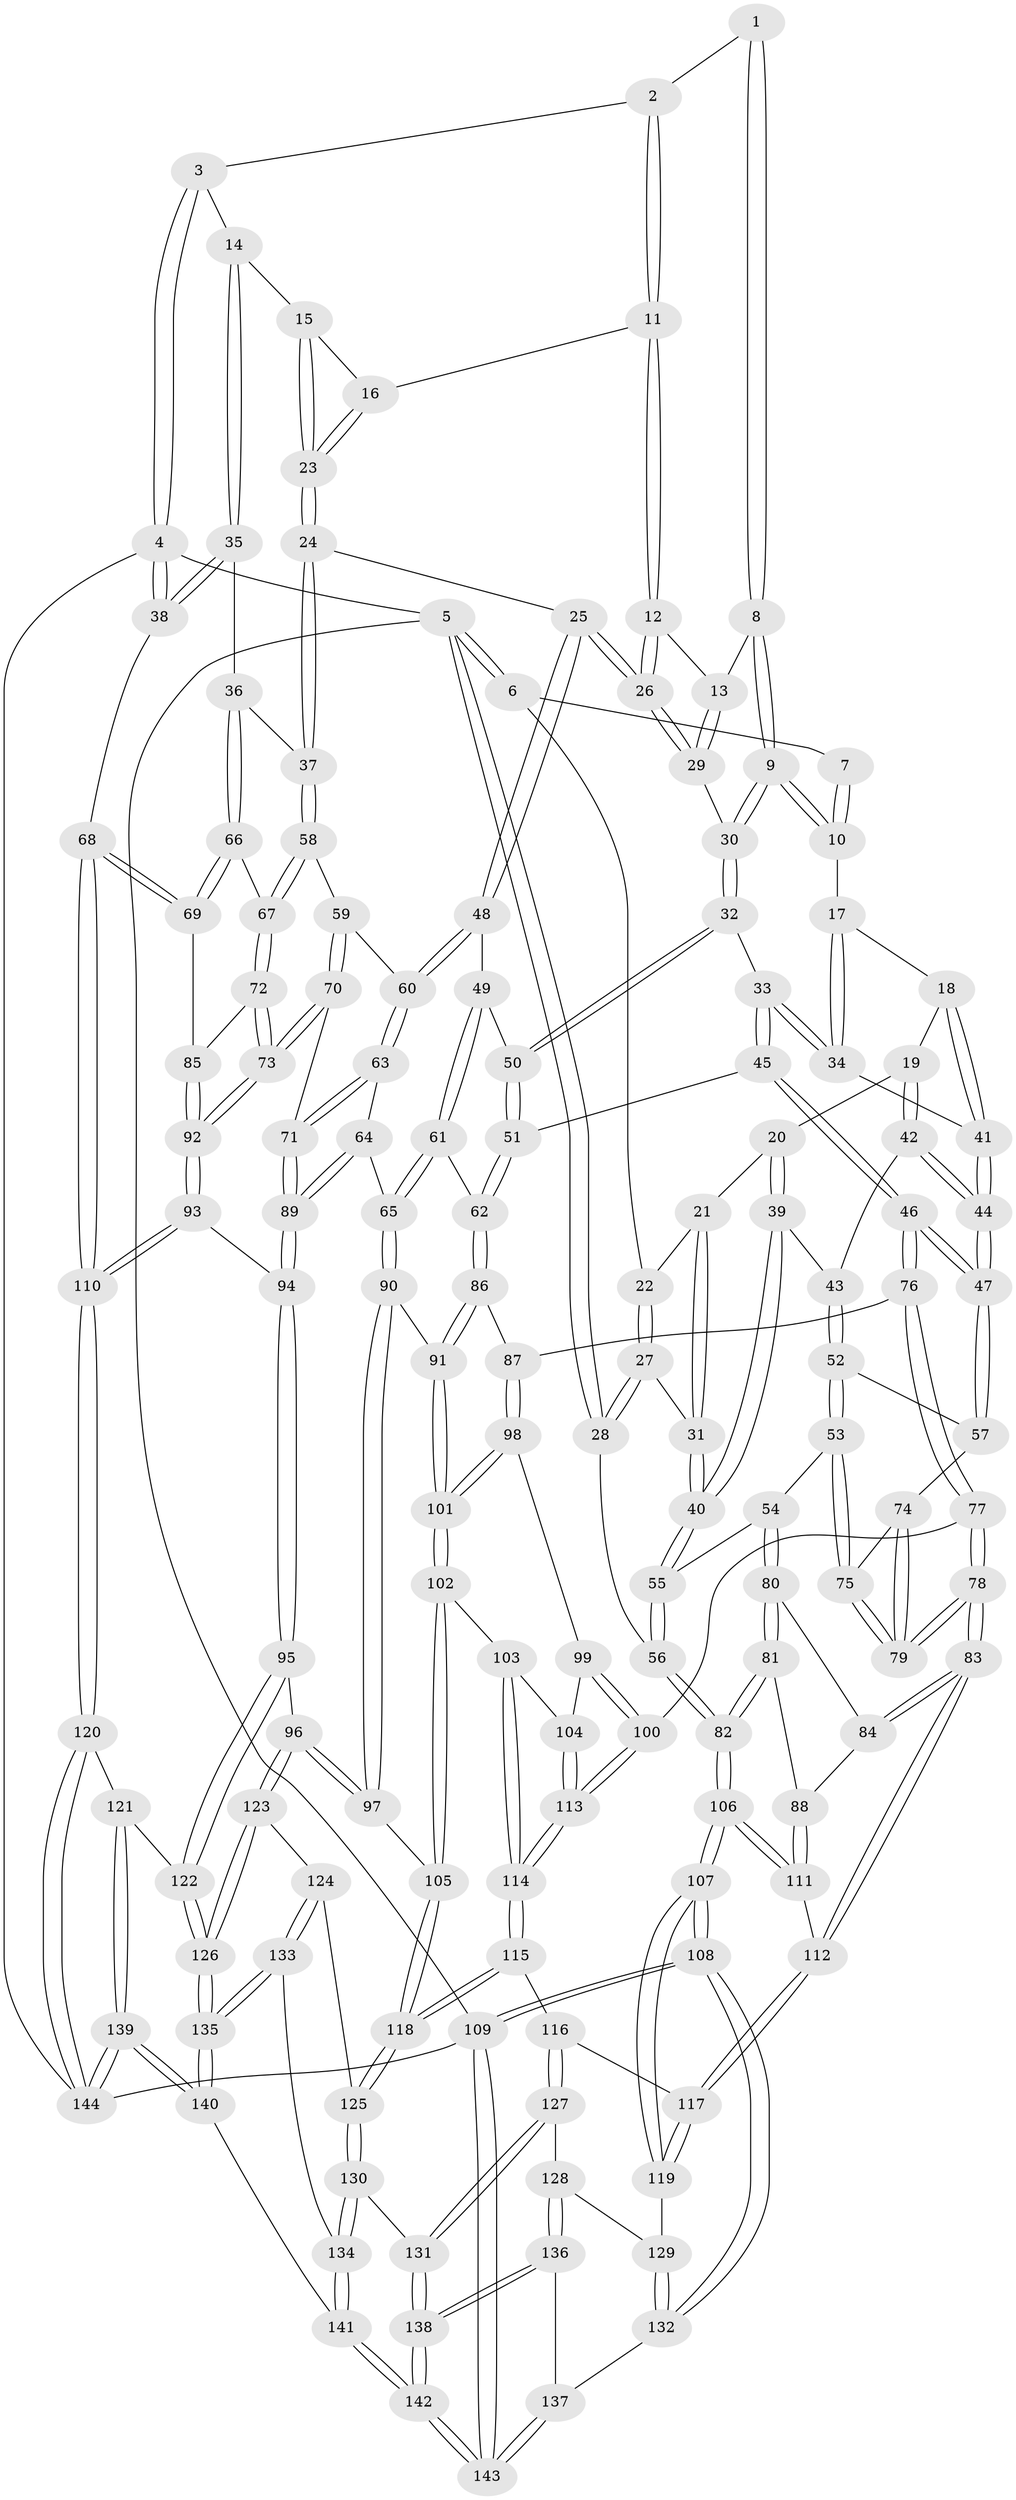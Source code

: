 // Generated by graph-tools (version 1.1) at 2025/11/02/27/25 16:11:54]
// undirected, 144 vertices, 357 edges
graph export_dot {
graph [start="1"]
  node [color=gray90,style=filled];
  1 [pos="+0.7241251671120413+0"];
  2 [pos="+0.7774573896458102+0"];
  3 [pos="+0.9318144053093139+0"];
  4 [pos="+1+0"];
  5 [pos="+0+0"];
  6 [pos="+0.13333812081546845+0"];
  7 [pos="+0.48306973556811855+0"];
  8 [pos="+0.621157723817787+0.0549727075216298"];
  9 [pos="+0.5229379832798424+0.09065395929862699"];
  10 [pos="+0.46376798159476+0.060339280486520444"];
  11 [pos="+0.7935720701763984+0"];
  12 [pos="+0.7366232610595553+0.0807013025698855"];
  13 [pos="+0.6299494855339154+0.0676371015763244"];
  14 [pos="+0.9539875812134364+0.10862160332691911"];
  15 [pos="+0.9103246227210623+0.09441775640162652"];
  16 [pos="+0.835757654503669+0.021189556546728282"];
  17 [pos="+0.4635647224176686+0.060476339327981486"];
  18 [pos="+0.34926006776920054+0.09713992000490286"];
  19 [pos="+0.3208822545940131+0.09199008521860043"];
  20 [pos="+0.2949549540803297+0.0815735024671034"];
  21 [pos="+0.2059569015038137+0"];
  22 [pos="+0.1802405282067241+0"];
  23 [pos="+0.8037386706897378+0.1652886532550932"];
  24 [pos="+0.7960068040428318+0.17884283714672858"];
  25 [pos="+0.7497504039820029+0.19764411047576627"];
  26 [pos="+0.7461659242116113+0.1929024447367142"];
  27 [pos="+0.048592055290496726+0.1360385168686373"];
  28 [pos="+0+0.031170248961139572"];
  29 [pos="+0.65633203135587+0.1432602439726666"];
  30 [pos="+0.5551985209086352+0.19044468484782526"];
  31 [pos="+0.12061316828251305+0.20387721764932043"];
  32 [pos="+0.5524207436759868+0.20177681395493724"];
  33 [pos="+0.4607368263385259+0.21706236231173595"];
  34 [pos="+0.4488787086432908+0.20928641868621897"];
  35 [pos="+1+0.20636059763951126"];
  36 [pos="+1+0.23169492641979383"];
  37 [pos="+0.988655480264724+0.23105691712278562"];
  38 [pos="+1+0.19823939360774923"];
  39 [pos="+0.2635989476583855+0.14146888770926594"];
  40 [pos="+0.1295972123789356+0.23789967478827057"];
  41 [pos="+0.3969077490875584+0.20666123934377195"];
  42 [pos="+0.32075154703608055+0.24854046059319854"];
  43 [pos="+0.27817809980806235+0.23934169502648306"];
  44 [pos="+0.3473828572601578+0.2657136654171635"];
  45 [pos="+0.45668613036794775+0.34642225657757436"];
  46 [pos="+0.41283435252607337+0.3568309533239299"];
  47 [pos="+0.35973177039051624+0.3208297687883411"];
  48 [pos="+0.7368518778127696+0.24908218976817725"];
  49 [pos="+0.6085727592715398+0.2836065520280024"];
  50 [pos="+0.5847703580254122+0.2714928610410906"];
  51 [pos="+0.46049115777090965+0.3471844010076911"];
  52 [pos="+0.22028126107889914+0.262290964344225"];
  53 [pos="+0.13619253230148834+0.27756797168283526"];
  54 [pos="+0.12941821654946167+0.2735474494599634"];
  55 [pos="+0.12768803998474965+0.2706503291910237"];
  56 [pos="+0+0.24808527263614505"];
  57 [pos="+0.320287689144472+0.33718897584839364"];
  58 [pos="+0.795725300179421+0.3097012193855619"];
  59 [pos="+0.7717807751782755+0.30273907002311745"];
  60 [pos="+0.7571544261923612+0.290031213594242"];
  61 [pos="+0.616944415913755+0.40827441198636627"];
  62 [pos="+0.5168192615410354+0.4050881274869143"];
  63 [pos="+0.7020616095609605+0.36879161580125736"];
  64 [pos="+0.6297452789225078+0.4102559784121629"];
  65 [pos="+0.6179935812099324+0.4093648495803997"];
  66 [pos="+0.9356570013617067+0.34736829233052763"];
  67 [pos="+0.8708043585805884+0.368722549792904"];
  68 [pos="+1+0.649370393153719"];
  69 [pos="+0.9795906382218362+0.4650139466151549"];
  70 [pos="+0.7762042854673278+0.428788887570813"];
  71 [pos="+0.7487270592580684+0.44006033776357045"];
  72 [pos="+0.85413156948558+0.4263272146705959"];
  73 [pos="+0.8219582894292675+0.4469082485470457"];
  74 [pos="+0.3118851247865687+0.34292920693466655"];
  75 [pos="+0.15913833488731435+0.3110619846598503"];
  76 [pos="+0.3877206040991386+0.44013447953213053"];
  77 [pos="+0.2887629796687043+0.4971757795541427"];
  78 [pos="+0.22660410118033053+0.49216793986847"];
  79 [pos="+0.22571282646921556+0.47197423587139314"];
  80 [pos="+0.050409663922142973+0.4000452942231721"];
  81 [pos="+0+0.44795469835212903"];
  82 [pos="+0+0.47793551093910125"];
  83 [pos="+0.22348943340045832+0.4952220860171641"];
  84 [pos="+0.061944346696348525+0.410077197253829"];
  85 [pos="+0.9119239664887596+0.45801096973954253"];
  86 [pos="+0.5054190166690342+0.45838223356498864"];
  87 [pos="+0.3985441640613815+0.45064654355271444"];
  88 [pos="+0.0997271755134237+0.5159674087896969"];
  89 [pos="+0.7185191481569654+0.4661875730503948"];
  90 [pos="+0.6026277116339543+0.4882094779904346"];
  91 [pos="+0.5087097766463012+0.4912918188470234"];
  92 [pos="+0.8292254777630168+0.5632445221187726"];
  93 [pos="+0.8235493157819012+0.6108930559827181"];
  94 [pos="+0.7124844792088465+0.6406263457207195"];
  95 [pos="+0.6894918390728751+0.6566820228695839"];
  96 [pos="+0.6646555100520827+0.6577353371302561"];
  97 [pos="+0.6619736992867045+0.6566271505820306"];
  98 [pos="+0.42595521589738217+0.4921167223064402"];
  99 [pos="+0.4028849198499423+0.5236120264682601"];
  100 [pos="+0.3426853642173696+0.5504372699640078"];
  101 [pos="+0.4845372886321654+0.5354145143671806"];
  102 [pos="+0.48576274087578464+0.5487198134464014"];
  103 [pos="+0.4699229434039581+0.5533898649854542"];
  104 [pos="+0.4153446510090668+0.5532970028994858"];
  105 [pos="+0.5558320384051175+0.6503552842051156"];
  106 [pos="+0+0.6229014330525171"];
  107 [pos="+0+0.6476510610216083"];
  108 [pos="+0+1"];
  109 [pos="+0+1"];
  110 [pos="+1+0.6997494189765571"];
  111 [pos="+0.17208401402037415+0.5708228880111975"];
  112 [pos="+0.17401094316622112+0.5711885442521291"];
  113 [pos="+0.3581807708224398+0.5738879206237812"];
  114 [pos="+0.370981318144211+0.6280535422250388"];
  115 [pos="+0.3697850624059567+0.7055783318414774"];
  116 [pos="+0.34524251648905596+0.7138847170974885"];
  117 [pos="+0.1928105004525529+0.6725323089389611"];
  118 [pos="+0.43537367653723147+0.7198378476327352"];
  119 [pos="+0.15438290596881798+0.7233927373486069"];
  120 [pos="+1+0.7911062493087492"];
  121 [pos="+0.8244795224666592+0.8443610774846041"];
  122 [pos="+0.7589252828243959+0.7867634892718957"];
  123 [pos="+0.6359546541564168+0.7315998427103194"];
  124 [pos="+0.49606295153063057+0.8467368101715764"];
  125 [pos="+0.44993833770945285+0.7664868025945918"];
  126 [pos="+0.6021893838608067+0.9736624845862676"];
  127 [pos="+0.31123129414665646+0.8465003895184753"];
  128 [pos="+0.2537308696301381+0.8639858541748635"];
  129 [pos="+0.1446626773793368+0.7906026565743093"];
  130 [pos="+0.3623161446675371+0.8959774994808583"];
  131 [pos="+0.36186243177426397+0.8958714498700023"];
  132 [pos="+0.10419784407521084+0.8381950817333707"];
  133 [pos="+0.5072208213341142+0.9029102509872191"];
  134 [pos="+0.3734161463810666+0.902032203924105"];
  135 [pos="+0.5929583446659449+0.9987755685378417"];
  136 [pos="+0.2346041486228356+0.9321616422642438"];
  137 [pos="+0.14250072359958346+0.9181043230438021"];
  138 [pos="+0.26258256507081723+1"];
  139 [pos="+0.6819630154191526+1"];
  140 [pos="+0.6323469253239941+1"];
  141 [pos="+0.42644170956398014+1"];
  142 [pos="+0.2496153308507841+1"];
  143 [pos="+0.04391646811714322+1"];
  144 [pos="+1+1"];
  1 -- 2;
  1 -- 8;
  1 -- 8;
  2 -- 3;
  2 -- 11;
  2 -- 11;
  3 -- 4;
  3 -- 4;
  3 -- 14;
  4 -- 5;
  4 -- 38;
  4 -- 38;
  4 -- 144;
  5 -- 6;
  5 -- 6;
  5 -- 28;
  5 -- 28;
  5 -- 109;
  6 -- 7;
  6 -- 22;
  7 -- 10;
  7 -- 10;
  8 -- 9;
  8 -- 9;
  8 -- 13;
  9 -- 10;
  9 -- 10;
  9 -- 30;
  9 -- 30;
  10 -- 17;
  11 -- 12;
  11 -- 12;
  11 -- 16;
  12 -- 13;
  12 -- 26;
  12 -- 26;
  13 -- 29;
  13 -- 29;
  14 -- 15;
  14 -- 35;
  14 -- 35;
  15 -- 16;
  15 -- 23;
  15 -- 23;
  16 -- 23;
  16 -- 23;
  17 -- 18;
  17 -- 34;
  17 -- 34;
  18 -- 19;
  18 -- 41;
  18 -- 41;
  19 -- 20;
  19 -- 42;
  19 -- 42;
  20 -- 21;
  20 -- 39;
  20 -- 39;
  21 -- 22;
  21 -- 31;
  21 -- 31;
  22 -- 27;
  22 -- 27;
  23 -- 24;
  23 -- 24;
  24 -- 25;
  24 -- 37;
  24 -- 37;
  25 -- 26;
  25 -- 26;
  25 -- 48;
  25 -- 48;
  26 -- 29;
  26 -- 29;
  27 -- 28;
  27 -- 28;
  27 -- 31;
  28 -- 56;
  29 -- 30;
  30 -- 32;
  30 -- 32;
  31 -- 40;
  31 -- 40;
  32 -- 33;
  32 -- 50;
  32 -- 50;
  33 -- 34;
  33 -- 34;
  33 -- 45;
  33 -- 45;
  34 -- 41;
  35 -- 36;
  35 -- 38;
  35 -- 38;
  36 -- 37;
  36 -- 66;
  36 -- 66;
  37 -- 58;
  37 -- 58;
  38 -- 68;
  39 -- 40;
  39 -- 40;
  39 -- 43;
  40 -- 55;
  40 -- 55;
  41 -- 44;
  41 -- 44;
  42 -- 43;
  42 -- 44;
  42 -- 44;
  43 -- 52;
  43 -- 52;
  44 -- 47;
  44 -- 47;
  45 -- 46;
  45 -- 46;
  45 -- 51;
  46 -- 47;
  46 -- 47;
  46 -- 76;
  46 -- 76;
  47 -- 57;
  47 -- 57;
  48 -- 49;
  48 -- 60;
  48 -- 60;
  49 -- 50;
  49 -- 61;
  49 -- 61;
  50 -- 51;
  50 -- 51;
  51 -- 62;
  51 -- 62;
  52 -- 53;
  52 -- 53;
  52 -- 57;
  53 -- 54;
  53 -- 75;
  53 -- 75;
  54 -- 55;
  54 -- 80;
  54 -- 80;
  55 -- 56;
  55 -- 56;
  56 -- 82;
  56 -- 82;
  57 -- 74;
  58 -- 59;
  58 -- 67;
  58 -- 67;
  59 -- 60;
  59 -- 70;
  59 -- 70;
  60 -- 63;
  60 -- 63;
  61 -- 62;
  61 -- 65;
  61 -- 65;
  62 -- 86;
  62 -- 86;
  63 -- 64;
  63 -- 71;
  63 -- 71;
  64 -- 65;
  64 -- 89;
  64 -- 89;
  65 -- 90;
  65 -- 90;
  66 -- 67;
  66 -- 69;
  66 -- 69;
  67 -- 72;
  67 -- 72;
  68 -- 69;
  68 -- 69;
  68 -- 110;
  68 -- 110;
  69 -- 85;
  70 -- 71;
  70 -- 73;
  70 -- 73;
  71 -- 89;
  71 -- 89;
  72 -- 73;
  72 -- 73;
  72 -- 85;
  73 -- 92;
  73 -- 92;
  74 -- 75;
  74 -- 79;
  74 -- 79;
  75 -- 79;
  75 -- 79;
  76 -- 77;
  76 -- 77;
  76 -- 87;
  77 -- 78;
  77 -- 78;
  77 -- 100;
  78 -- 79;
  78 -- 79;
  78 -- 83;
  78 -- 83;
  80 -- 81;
  80 -- 81;
  80 -- 84;
  81 -- 82;
  81 -- 82;
  81 -- 88;
  82 -- 106;
  82 -- 106;
  83 -- 84;
  83 -- 84;
  83 -- 112;
  83 -- 112;
  84 -- 88;
  85 -- 92;
  85 -- 92;
  86 -- 87;
  86 -- 91;
  86 -- 91;
  87 -- 98;
  87 -- 98;
  88 -- 111;
  88 -- 111;
  89 -- 94;
  89 -- 94;
  90 -- 91;
  90 -- 97;
  90 -- 97;
  91 -- 101;
  91 -- 101;
  92 -- 93;
  92 -- 93;
  93 -- 94;
  93 -- 110;
  93 -- 110;
  94 -- 95;
  94 -- 95;
  95 -- 96;
  95 -- 122;
  95 -- 122;
  96 -- 97;
  96 -- 97;
  96 -- 123;
  96 -- 123;
  97 -- 105;
  98 -- 99;
  98 -- 101;
  98 -- 101;
  99 -- 100;
  99 -- 100;
  99 -- 104;
  100 -- 113;
  100 -- 113;
  101 -- 102;
  101 -- 102;
  102 -- 103;
  102 -- 105;
  102 -- 105;
  103 -- 104;
  103 -- 114;
  103 -- 114;
  104 -- 113;
  104 -- 113;
  105 -- 118;
  105 -- 118;
  106 -- 107;
  106 -- 107;
  106 -- 111;
  106 -- 111;
  107 -- 108;
  107 -- 108;
  107 -- 119;
  107 -- 119;
  108 -- 109;
  108 -- 109;
  108 -- 132;
  108 -- 132;
  109 -- 143;
  109 -- 143;
  109 -- 144;
  110 -- 120;
  110 -- 120;
  111 -- 112;
  112 -- 117;
  112 -- 117;
  113 -- 114;
  113 -- 114;
  114 -- 115;
  114 -- 115;
  115 -- 116;
  115 -- 118;
  115 -- 118;
  116 -- 117;
  116 -- 127;
  116 -- 127;
  117 -- 119;
  117 -- 119;
  118 -- 125;
  118 -- 125;
  119 -- 129;
  120 -- 121;
  120 -- 144;
  120 -- 144;
  121 -- 122;
  121 -- 139;
  121 -- 139;
  122 -- 126;
  122 -- 126;
  123 -- 124;
  123 -- 126;
  123 -- 126;
  124 -- 125;
  124 -- 133;
  124 -- 133;
  125 -- 130;
  125 -- 130;
  126 -- 135;
  126 -- 135;
  127 -- 128;
  127 -- 131;
  127 -- 131;
  128 -- 129;
  128 -- 136;
  128 -- 136;
  129 -- 132;
  129 -- 132;
  130 -- 131;
  130 -- 134;
  130 -- 134;
  131 -- 138;
  131 -- 138;
  132 -- 137;
  133 -- 134;
  133 -- 135;
  133 -- 135;
  134 -- 141;
  134 -- 141;
  135 -- 140;
  135 -- 140;
  136 -- 137;
  136 -- 138;
  136 -- 138;
  137 -- 143;
  137 -- 143;
  138 -- 142;
  138 -- 142;
  139 -- 140;
  139 -- 140;
  139 -- 144;
  139 -- 144;
  140 -- 141;
  141 -- 142;
  141 -- 142;
  142 -- 143;
  142 -- 143;
}
